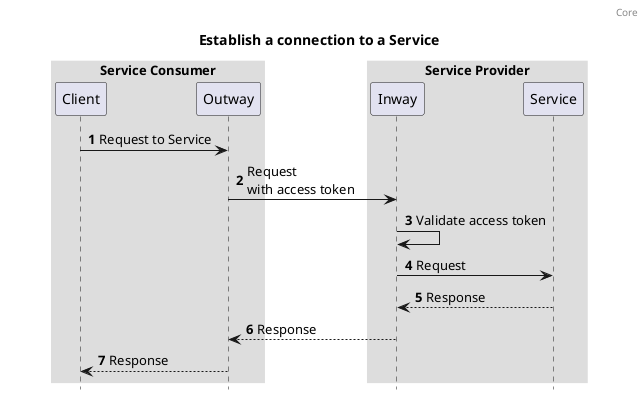 @startuml

autonumber
header: Core
title: Establish a connection to a Service

skinparam sequenceBoxBorderColor #transparent
skinparam boxPadding 50
hide footbox

box "Service Consumer"
    participant "Client" as clientServiceConsumer
    participant "Outway" as outwayServiceConsumer
end box

box "Service Provider"
    participant "Inway" as inwayServiceProvider
    participant "Service" as serviceServiceProvider
end box

clientServiceConsumer -> outwayServiceConsumer: Request to Service
outwayServiceConsumer -> inwayServiceProvider: Request\nwith access token
inwayServiceProvider -> inwayServiceProvider: Validate access token
inwayServiceProvider -> serviceServiceProvider: Request
return Response
inwayServiceProvider --> outwayServiceConsumer: Response
outwayServiceConsumer --> clientServiceConsumer: Response

@enduml

